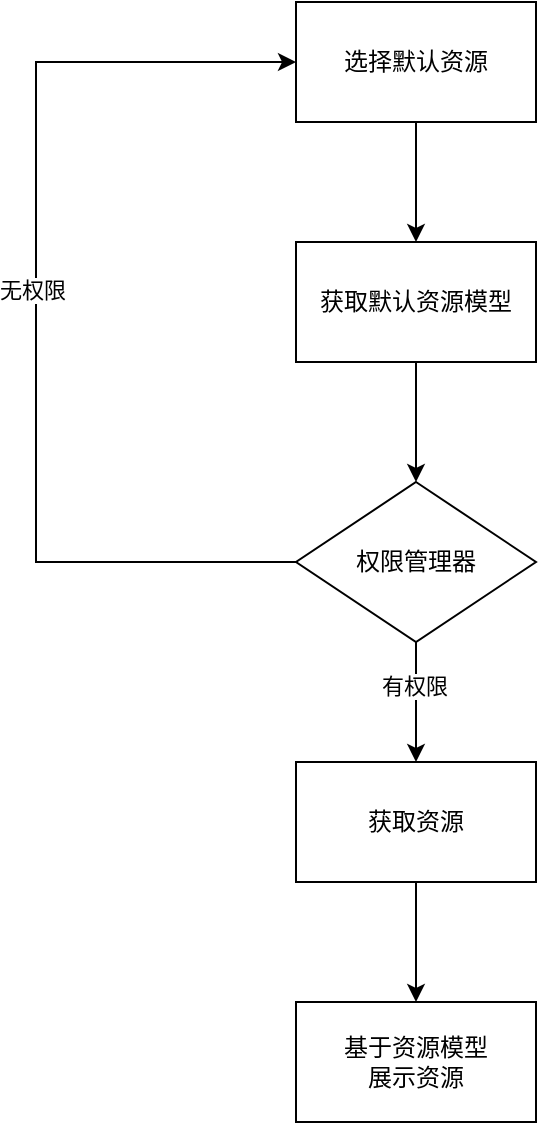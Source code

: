<mxfile version="24.7.6">
  <diagram name="第 1 页" id="kwlmULJ9phesYLVNktoo">
    <mxGraphModel dx="1426" dy="791" grid="1" gridSize="10" guides="1" tooltips="1" connect="1" arrows="1" fold="1" page="1" pageScale="1" pageWidth="1200" pageHeight="1600" math="0" shadow="0">
      <root>
        <mxCell id="0" />
        <mxCell id="1" parent="0" />
        <mxCell id="3SeGYso6IprR8EsJTdrO-3" style="edgeStyle=orthogonalEdgeStyle;rounded=0;orthogonalLoop=1;jettySize=auto;html=1;exitX=0.5;exitY=1;exitDx=0;exitDy=0;entryX=0.5;entryY=0;entryDx=0;entryDy=0;" edge="1" parent="1" source="aPcUHA9ml7HtjI_VVoBi-1" target="3SeGYso6IprR8EsJTdrO-1">
          <mxGeometry relative="1" as="geometry" />
        </mxCell>
        <mxCell id="aPcUHA9ml7HtjI_VVoBi-1" value="选择默认资源" style="rounded=0;whiteSpace=wrap;html=1;" parent="1" vertex="1">
          <mxGeometry x="540" y="70" width="120" height="60" as="geometry" />
        </mxCell>
        <mxCell id="3SeGYso6IprR8EsJTdrO-4" style="edgeStyle=orthogonalEdgeStyle;rounded=0;orthogonalLoop=1;jettySize=auto;html=1;exitX=0.5;exitY=1;exitDx=0;exitDy=0;entryX=0.5;entryY=0;entryDx=0;entryDy=0;" edge="1" parent="1" source="3SeGYso6IprR8EsJTdrO-1" target="3SeGYso6IprR8EsJTdrO-2">
          <mxGeometry relative="1" as="geometry" />
        </mxCell>
        <mxCell id="3SeGYso6IprR8EsJTdrO-1" value="获取默认资源模型" style="rounded=0;whiteSpace=wrap;html=1;" vertex="1" parent="1">
          <mxGeometry x="540" y="190" width="120" height="60" as="geometry" />
        </mxCell>
        <mxCell id="3SeGYso6IprR8EsJTdrO-6" style="edgeStyle=orthogonalEdgeStyle;rounded=0;orthogonalLoop=1;jettySize=auto;html=1;exitX=0;exitY=0.5;exitDx=0;exitDy=0;entryX=0;entryY=0.5;entryDx=0;entryDy=0;" edge="1" parent="1" source="3SeGYso6IprR8EsJTdrO-2" target="aPcUHA9ml7HtjI_VVoBi-1">
          <mxGeometry relative="1" as="geometry">
            <Array as="points">
              <mxPoint x="410" y="350" />
              <mxPoint x="410" y="100" />
            </Array>
          </mxGeometry>
        </mxCell>
        <mxCell id="3SeGYso6IprR8EsJTdrO-8" value="无权限" style="edgeLabel;html=1;align=center;verticalAlign=middle;resizable=0;points=[];" vertex="1" connectable="0" parent="3SeGYso6IprR8EsJTdrO-6">
          <mxGeometry x="0.043" y="2" relative="1" as="geometry">
            <mxPoint as="offset" />
          </mxGeometry>
        </mxCell>
        <mxCell id="3SeGYso6IprR8EsJTdrO-7" style="edgeStyle=orthogonalEdgeStyle;rounded=0;orthogonalLoop=1;jettySize=auto;html=1;exitX=0.5;exitY=1;exitDx=0;exitDy=0;entryX=0.5;entryY=0;entryDx=0;entryDy=0;" edge="1" parent="1" source="3SeGYso6IprR8EsJTdrO-2" target="3SeGYso6IprR8EsJTdrO-5">
          <mxGeometry relative="1" as="geometry" />
        </mxCell>
        <mxCell id="3SeGYso6IprR8EsJTdrO-9" value="有权限" style="edgeLabel;html=1;align=center;verticalAlign=middle;resizable=0;points=[];" vertex="1" connectable="0" parent="3SeGYso6IprR8EsJTdrO-7">
          <mxGeometry x="-0.267" y="-1" relative="1" as="geometry">
            <mxPoint as="offset" />
          </mxGeometry>
        </mxCell>
        <mxCell id="3SeGYso6IprR8EsJTdrO-2" value="权限管理器" style="rhombus;whiteSpace=wrap;html=1;" vertex="1" parent="1">
          <mxGeometry x="540" y="310" width="120" height="80" as="geometry" />
        </mxCell>
        <mxCell id="3SeGYso6IprR8EsJTdrO-11" style="edgeStyle=orthogonalEdgeStyle;rounded=0;orthogonalLoop=1;jettySize=auto;html=1;exitX=0.5;exitY=1;exitDx=0;exitDy=0;entryX=0.5;entryY=0;entryDx=0;entryDy=0;" edge="1" parent="1" source="3SeGYso6IprR8EsJTdrO-5" target="3SeGYso6IprR8EsJTdrO-10">
          <mxGeometry relative="1" as="geometry" />
        </mxCell>
        <mxCell id="3SeGYso6IprR8EsJTdrO-5" value="获取资源" style="rounded=0;whiteSpace=wrap;html=1;" vertex="1" parent="1">
          <mxGeometry x="540" y="450" width="120" height="60" as="geometry" />
        </mxCell>
        <mxCell id="3SeGYso6IprR8EsJTdrO-10" value="基于资源模型&lt;div&gt;展示资源&lt;/div&gt;" style="rounded=0;whiteSpace=wrap;html=1;" vertex="1" parent="1">
          <mxGeometry x="540" y="570" width="120" height="60" as="geometry" />
        </mxCell>
      </root>
    </mxGraphModel>
  </diagram>
</mxfile>

